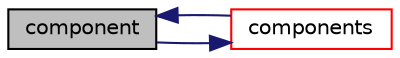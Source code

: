 digraph "component"
{
  bgcolor="transparent";
  edge [fontname="Helvetica",fontsize="10",labelfontname="Helvetica",labelfontsize="10"];
  node [fontname="Helvetica",fontsize="10",shape=record];
  rankdir="LR";
  Node1 [label="component",height=0.2,width=0.4,color="black", fillcolor="grey75", style="filled", fontcolor="black"];
  Node1 -> Node2 [color="midnightblue",fontsize="10",style="solid",fontname="Helvetica"];
  Node2 [label="components",height=0.2,width=0.4,color="red",URL="$a00790.html#a10bf492128f9fe613abc3a79c6ab7778",tooltip="Return path components as wordList. "];
  Node2 -> Node1 [color="midnightblue",fontsize="10",style="solid",fontname="Helvetica"];
}

